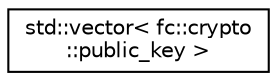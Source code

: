 digraph "Graphical Class Hierarchy"
{
  edge [fontname="Helvetica",fontsize="10",labelfontname="Helvetica",labelfontsize="10"];
  node [fontname="Helvetica",fontsize="10",shape=record];
  rankdir="LR";
  Node0 [label="std::vector\< fc::crypto\l::public_key \>",height=0.2,width=0.4,color="black", fillcolor="white", style="filled",URL="$classstd_1_1vector.html"];
}
